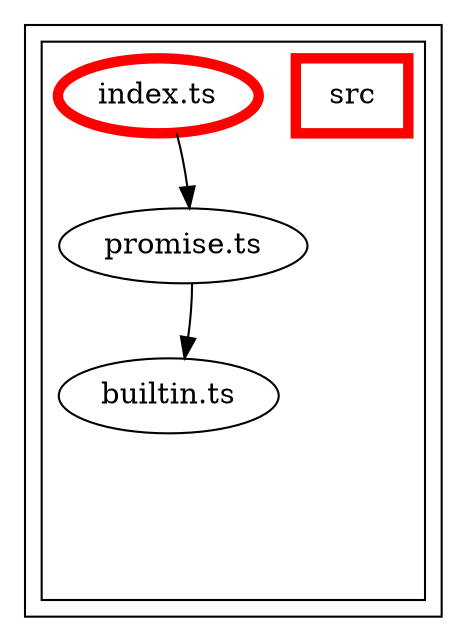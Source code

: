 digraph "dependency-graph-@siteimprove/alfa-promise" {
  compound = true;
  "src/builtin.ts";
  "src/promise.ts";
  subgraph "cluster_src" {
    color = "#000000";
    label = "";
    "exit_src" [
      style = "invis";
    ];
    subgraph "cluster_src" {
      color = "#000000";
      label = "";
      "name_src" [
        penwidth = 5;
        shape = "rectangle";
        color = "#ff0000";
        label = "src";
      ];
      "exit_src" [
        style = "invis";
      ];
      "src/builtin.ts" [
        label = "builtin.ts";
      ];
      "src/promise.ts" [
        label = "promise.ts";
      ];
      "src/index.ts" [
        label = "index.ts";
        color = "#ff0000";
        penwidth = 5;
      ];
      "src/builtin.ts" -> "exit_src" [
        style = "invis";
      ];
      "src/promise.ts" -> "exit_src" [
        style = "invis";
      ];
      "src/index.ts" -> "exit_src" [
        style = "invis";
      ];
    }
    "exit_src" -> "exit_src" [
      style = "invis";
    ];
    "exit_src" -> "exit_src" [
      style = "invis";
    ];
    "exit_src" -> "exit_src" [
      style = "invis";
    ];
  }
  "src/promise.ts" -> "src/builtin.ts" [
    style = "invis";
  ];
  "src/promise.ts" -> "src/builtin.ts" [
    style = "solid";
    color = "black";
  ];
  "src/index.ts" -> "src/promise.ts" [
    style = "invis";
  ];
  "src/index.ts" -> "src/promise.ts" [
    style = "solid";
    color = "black";
  ];
}